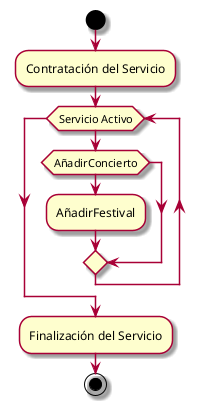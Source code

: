 @startuml CicloDeVidaTourManager

skin rose
start
    :Contratación del Servicio;
    while(Servicio Activo)
        if (AñadirConcierto) then
        else
            :AñadirFestival;
        endif
    endwhile
    :Finalización del Servicio;
stop
@enduml
